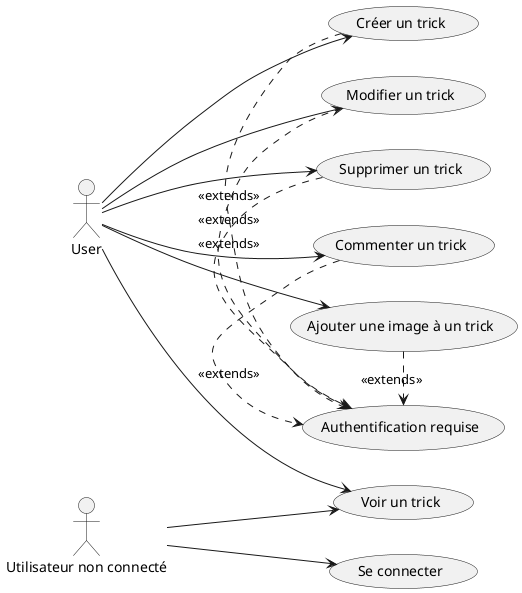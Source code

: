 @startuml
left to right direction
actor User
actor "Utilisateur non connecté" as Guest

usecase "Créer un trick" as UC_Create
usecase "Modifier un trick" as UC_Edit
usecase "Supprimer un trick" as UC_Delete
usecase "Voir un trick" as UC_View
usecase "Commenter un trick" as UC_Comment
usecase "Ajouter une image à un trick" as UC_AddImage
usecase "Se connecter" as UC_Login
usecase "Authentification requise" as UC_AuthRequired

Guest --> UC_View
User --> UC_View

Guest --> UC_Login

UC_Create .> UC_AuthRequired : <<extends>>
UC_Edit .> UC_AuthRequired : <<extends>>
UC_Delete .> UC_AuthRequired : <<extends>>
UC_Comment .> UC_AuthRequired : <<extends>>
UC_AddImage .> UC_AuthRequired : <<extends>>

User --> UC_Create
User --> UC_Edit
User --> UC_Delete
User --> UC_Comment
User --> UC_AddImage

@enduml
